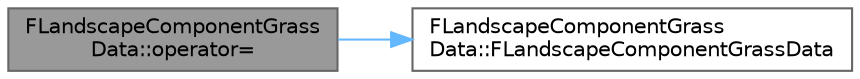 digraph "FLandscapeComponentGrassData::operator="
{
 // INTERACTIVE_SVG=YES
 // LATEX_PDF_SIZE
  bgcolor="transparent";
  edge [fontname=Helvetica,fontsize=10,labelfontname=Helvetica,labelfontsize=10];
  node [fontname=Helvetica,fontsize=10,shape=box,height=0.2,width=0.4];
  rankdir="LR";
  Node1 [id="Node000001",label="FLandscapeComponentGrass\lData::operator=",height=0.2,width=0.4,color="gray40", fillcolor="grey60", style="filled", fontcolor="black",tooltip=" "];
  Node1 -> Node2 [id="edge1_Node000001_Node000002",color="steelblue1",style="solid",tooltip=" "];
  Node2 [id="Node000002",label="FLandscapeComponentGrass\lData::FLandscapeComponentGrassData",height=0.2,width=0.4,color="grey40", fillcolor="white", style="filled",URL="$d1/d38/structFLandscapeComponentGrassData.html#a1427f5ac5fd8a3691a001803518c94b6",tooltip=" "];
}
